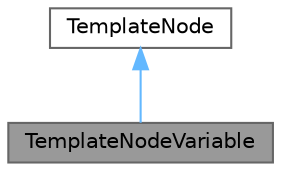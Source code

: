 digraph "TemplateNodeVariable"
{
 // INTERACTIVE_SVG=YES
 // LATEX_PDF_SIZE
  bgcolor="transparent";
  edge [fontname=Helvetica,fontsize=10,labelfontname=Helvetica,labelfontsize=10];
  node [fontname=Helvetica,fontsize=10,shape=box,height=0.2,width=0.4];
  Node1 [label="TemplateNodeVariable",height=0.2,width=0.4,color="gray40", fillcolor="grey60", style="filled", fontcolor="black",tooltip="Class representing a variable in a template."];
  Node2 -> Node1 [dir="back",color="steelblue1",style="solid"];
  Node2 [label="TemplateNode",height=0.2,width=0.4,color="gray40", fillcolor="white", style="filled",URL="$d6/d53/class_template_node.html",tooltip="Base class of all nodes in a template's AST."];
}
